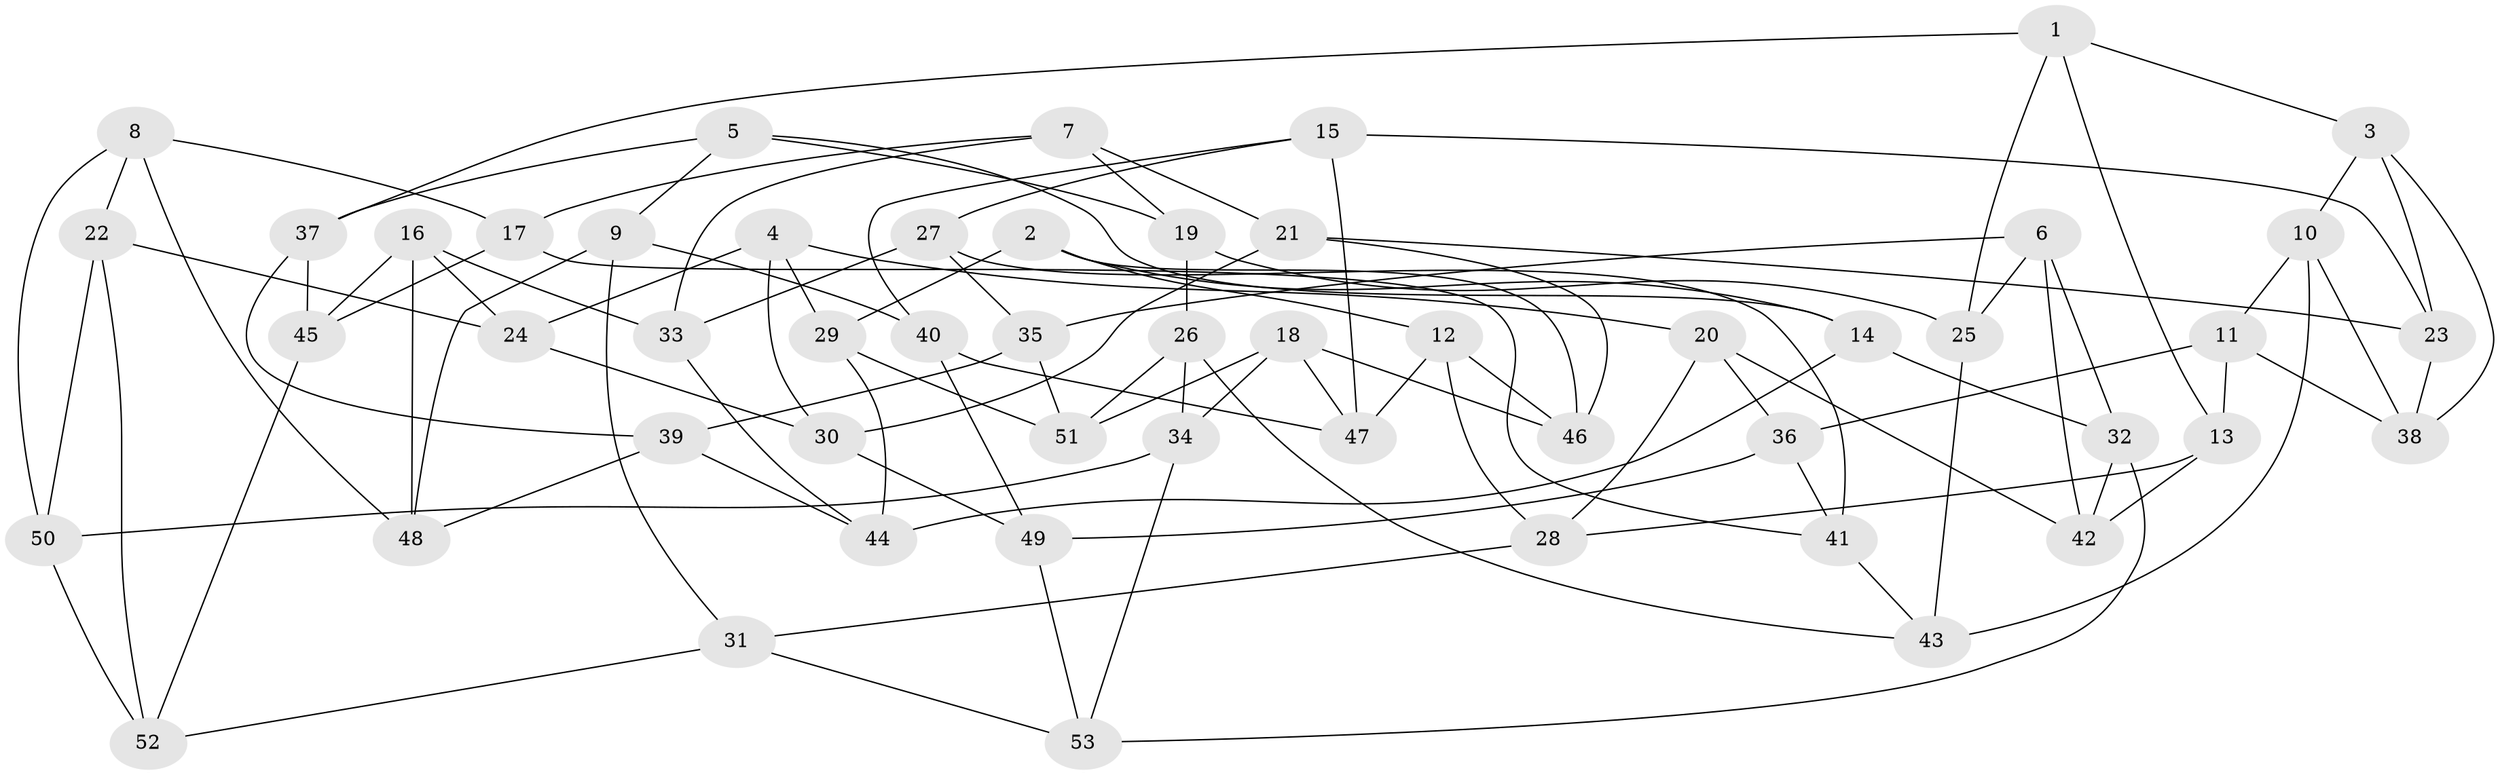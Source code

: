 // Generated by graph-tools (version 1.1) at 2025/16/03/09/25 04:16:13]
// undirected, 53 vertices, 106 edges
graph export_dot {
graph [start="1"]
  node [color=gray90,style=filled];
  1;
  2;
  3;
  4;
  5;
  6;
  7;
  8;
  9;
  10;
  11;
  12;
  13;
  14;
  15;
  16;
  17;
  18;
  19;
  20;
  21;
  22;
  23;
  24;
  25;
  26;
  27;
  28;
  29;
  30;
  31;
  32;
  33;
  34;
  35;
  36;
  37;
  38;
  39;
  40;
  41;
  42;
  43;
  44;
  45;
  46;
  47;
  48;
  49;
  50;
  51;
  52;
  53;
  1 -- 37;
  1 -- 3;
  1 -- 25;
  1 -- 13;
  2 -- 14;
  2 -- 29;
  2 -- 46;
  2 -- 12;
  3 -- 10;
  3 -- 38;
  3 -- 23;
  4 -- 29;
  4 -- 24;
  4 -- 20;
  4 -- 30;
  5 -- 19;
  5 -- 37;
  5 -- 9;
  5 -- 14;
  6 -- 32;
  6 -- 35;
  6 -- 42;
  6 -- 25;
  7 -- 19;
  7 -- 33;
  7 -- 17;
  7 -- 21;
  8 -- 17;
  8 -- 50;
  8 -- 22;
  8 -- 48;
  9 -- 31;
  9 -- 48;
  9 -- 40;
  10 -- 43;
  10 -- 11;
  10 -- 38;
  11 -- 38;
  11 -- 13;
  11 -- 36;
  12 -- 28;
  12 -- 46;
  12 -- 47;
  13 -- 42;
  13 -- 28;
  14 -- 44;
  14 -- 32;
  15 -- 47;
  15 -- 27;
  15 -- 23;
  15 -- 40;
  16 -- 48;
  16 -- 33;
  16 -- 45;
  16 -- 24;
  17 -- 45;
  17 -- 41;
  18 -- 34;
  18 -- 46;
  18 -- 51;
  18 -- 47;
  19 -- 26;
  19 -- 25;
  20 -- 36;
  20 -- 42;
  20 -- 28;
  21 -- 23;
  21 -- 46;
  21 -- 30;
  22 -- 50;
  22 -- 24;
  22 -- 52;
  23 -- 38;
  24 -- 30;
  25 -- 43;
  26 -- 34;
  26 -- 51;
  26 -- 43;
  27 -- 41;
  27 -- 33;
  27 -- 35;
  28 -- 31;
  29 -- 44;
  29 -- 51;
  30 -- 49;
  31 -- 53;
  31 -- 52;
  32 -- 53;
  32 -- 42;
  33 -- 44;
  34 -- 53;
  34 -- 50;
  35 -- 51;
  35 -- 39;
  36 -- 49;
  36 -- 41;
  37 -- 39;
  37 -- 45;
  39 -- 48;
  39 -- 44;
  40 -- 49;
  40 -- 47;
  41 -- 43;
  45 -- 52;
  49 -- 53;
  50 -- 52;
}
